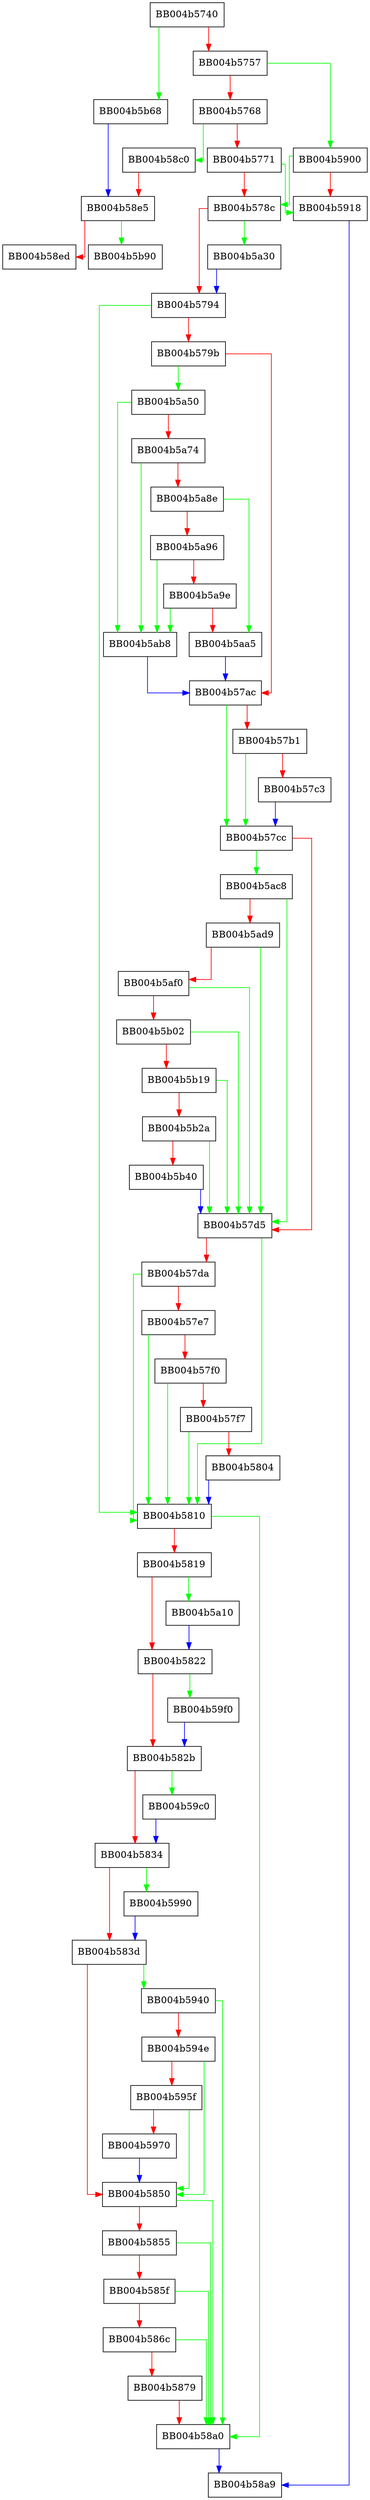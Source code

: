 digraph ossl_quic_conn_poll_events {
  node [shape="box"];
  graph [splines=ortho];
  BB004b5740 -> BB004b5b68 [color="green"];
  BB004b5740 -> BB004b5757 [color="red"];
  BB004b5757 -> BB004b5900 [color="green"];
  BB004b5757 -> BB004b5768 [color="red"];
  BB004b5768 -> BB004b58c0 [color="green"];
  BB004b5768 -> BB004b5771 [color="red"];
  BB004b5771 -> BB004b5918 [color="green"];
  BB004b5771 -> BB004b578c [color="red"];
  BB004b578c -> BB004b5a30 [color="green"];
  BB004b578c -> BB004b5794 [color="red"];
  BB004b5794 -> BB004b5810 [color="green"];
  BB004b5794 -> BB004b579b [color="red"];
  BB004b579b -> BB004b5a50 [color="green"];
  BB004b579b -> BB004b57ac [color="red"];
  BB004b57ac -> BB004b57cc [color="green"];
  BB004b57ac -> BB004b57b1 [color="red"];
  BB004b57b1 -> BB004b57cc [color="green"];
  BB004b57b1 -> BB004b57c3 [color="red"];
  BB004b57c3 -> BB004b57cc [color="blue"];
  BB004b57cc -> BB004b5ac8 [color="green"];
  BB004b57cc -> BB004b57d5 [color="red"];
  BB004b57d5 -> BB004b5810 [color="green"];
  BB004b57d5 -> BB004b57da [color="red"];
  BB004b57da -> BB004b5810 [color="green"];
  BB004b57da -> BB004b57e7 [color="red"];
  BB004b57e7 -> BB004b5810 [color="green"];
  BB004b57e7 -> BB004b57f0 [color="red"];
  BB004b57f0 -> BB004b5810 [color="green"];
  BB004b57f0 -> BB004b57f7 [color="red"];
  BB004b57f7 -> BB004b5810 [color="green"];
  BB004b57f7 -> BB004b5804 [color="red"];
  BB004b5804 -> BB004b5810 [color="blue"];
  BB004b5810 -> BB004b58a0 [color="green"];
  BB004b5810 -> BB004b5819 [color="red"];
  BB004b5819 -> BB004b5a10 [color="green"];
  BB004b5819 -> BB004b5822 [color="red"];
  BB004b5822 -> BB004b59f0 [color="green"];
  BB004b5822 -> BB004b582b [color="red"];
  BB004b582b -> BB004b59c0 [color="green"];
  BB004b582b -> BB004b5834 [color="red"];
  BB004b5834 -> BB004b5990 [color="green"];
  BB004b5834 -> BB004b583d [color="red"];
  BB004b583d -> BB004b5940 [color="green"];
  BB004b583d -> BB004b5850 [color="red"];
  BB004b5850 -> BB004b58a0 [color="green"];
  BB004b5850 -> BB004b5855 [color="red"];
  BB004b5855 -> BB004b58a0 [color="green"];
  BB004b5855 -> BB004b585f [color="red"];
  BB004b585f -> BB004b58a0 [color="green"];
  BB004b585f -> BB004b586c [color="red"];
  BB004b586c -> BB004b58a0 [color="green"];
  BB004b586c -> BB004b5879 [color="red"];
  BB004b5879 -> BB004b58a0 [color="red"];
  BB004b58a0 -> BB004b58a9 [color="blue"];
  BB004b58c0 -> BB004b58e5 [color="red"];
  BB004b58e5 -> BB004b5b90 [color="green"];
  BB004b58e5 -> BB004b58ed [color="red"];
  BB004b5900 -> BB004b578c [color="green"];
  BB004b5900 -> BB004b5918 [color="red"];
  BB004b5918 -> BB004b58a9 [color="blue"];
  BB004b5940 -> BB004b58a0 [color="green"];
  BB004b5940 -> BB004b594e [color="red"];
  BB004b594e -> BB004b5850 [color="green"];
  BB004b594e -> BB004b595f [color="red"];
  BB004b595f -> BB004b5850 [color="green"];
  BB004b595f -> BB004b5970 [color="red"];
  BB004b5970 -> BB004b5850 [color="blue"];
  BB004b5990 -> BB004b583d [color="blue"];
  BB004b59c0 -> BB004b5834 [color="blue"];
  BB004b59f0 -> BB004b582b [color="blue"];
  BB004b5a10 -> BB004b5822 [color="blue"];
  BB004b5a30 -> BB004b5794 [color="blue"];
  BB004b5a50 -> BB004b5ab8 [color="green"];
  BB004b5a50 -> BB004b5a74 [color="red"];
  BB004b5a74 -> BB004b5ab8 [color="green"];
  BB004b5a74 -> BB004b5a8e [color="red"];
  BB004b5a8e -> BB004b5aa5 [color="green"];
  BB004b5a8e -> BB004b5a96 [color="red"];
  BB004b5a96 -> BB004b5ab8 [color="green"];
  BB004b5a96 -> BB004b5a9e [color="red"];
  BB004b5a9e -> BB004b5ab8 [color="green"];
  BB004b5a9e -> BB004b5aa5 [color="red"];
  BB004b5aa5 -> BB004b57ac [color="blue"];
  BB004b5ab8 -> BB004b57ac [color="blue"];
  BB004b5ac8 -> BB004b57d5 [color="green"];
  BB004b5ac8 -> BB004b5ad9 [color="red"];
  BB004b5ad9 -> BB004b57d5 [color="green"];
  BB004b5ad9 -> BB004b5af0 [color="red"];
  BB004b5af0 -> BB004b57d5 [color="green"];
  BB004b5af0 -> BB004b5b02 [color="red"];
  BB004b5b02 -> BB004b57d5 [color="green"];
  BB004b5b02 -> BB004b5b19 [color="red"];
  BB004b5b19 -> BB004b57d5 [color="green"];
  BB004b5b19 -> BB004b5b2a [color="red"];
  BB004b5b2a -> BB004b57d5 [color="green"];
  BB004b5b2a -> BB004b5b40 [color="red"];
  BB004b5b40 -> BB004b57d5 [color="blue"];
  BB004b5b68 -> BB004b58e5 [color="blue"];
}